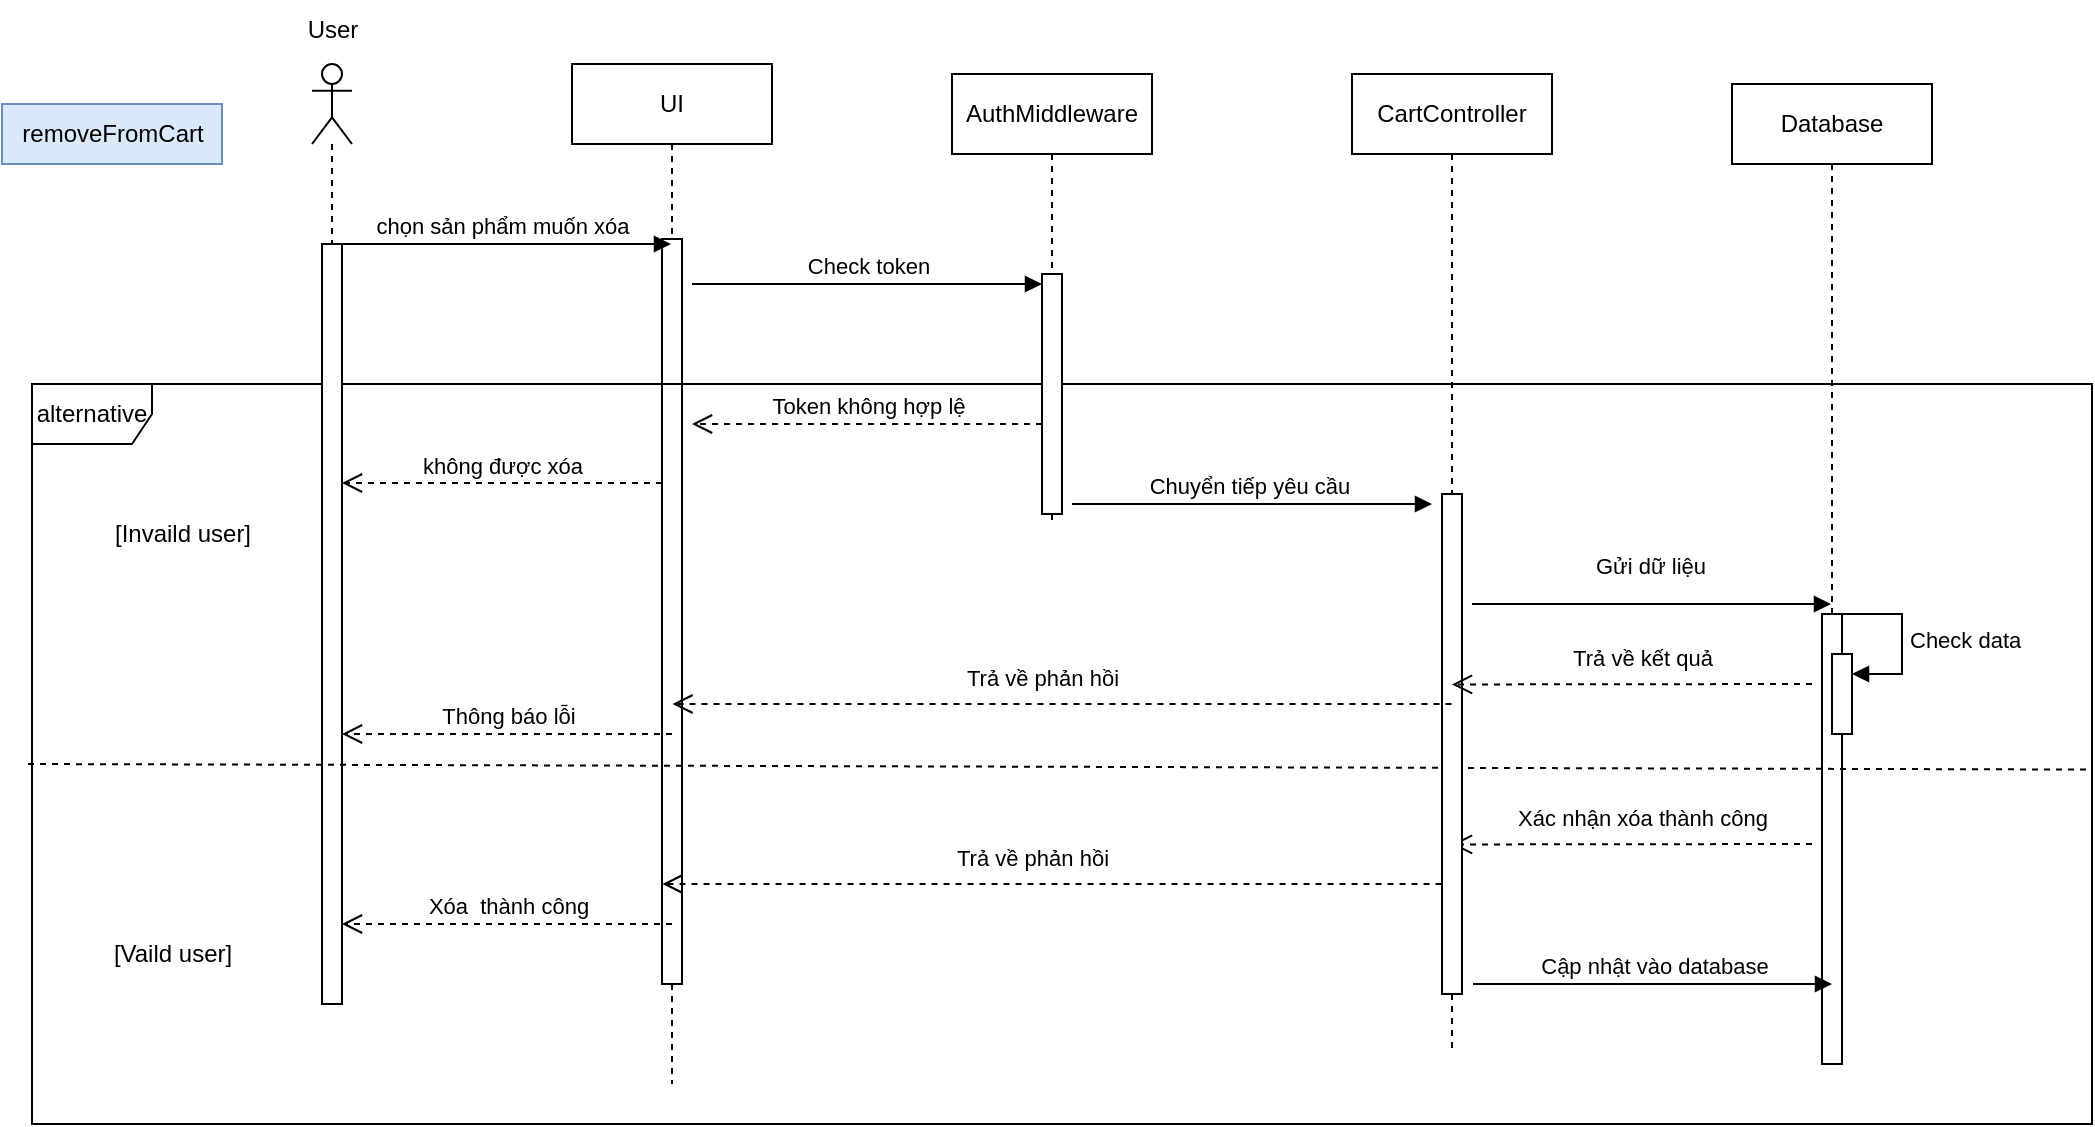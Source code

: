 <mxfile version="24.8.4">
  <diagram name="Trang-1" id="-a8Z6UhnuRNHjZpXbeR-">
    <mxGraphModel dx="1961" dy="526" grid="1" gridSize="10" guides="1" tooltips="1" connect="1" arrows="1" fold="1" page="1" pageScale="1" pageWidth="827" pageHeight="1169" math="0" shadow="0">
      <root>
        <mxCell id="0" />
        <mxCell id="1" parent="0" />
        <mxCell id="4mUNGZykfSJRsMWHa9BW-7" value="removeFromCart" style="text;html=1;align=center;verticalAlign=middle;resizable=0;points=[];autosize=1;strokeColor=#6c8ebf;fillColor=#dae8fc;" parent="1" vertex="1">
          <mxGeometry x="-215" y="110" width="110" height="30" as="geometry" />
        </mxCell>
        <mxCell id="4mUNGZykfSJRsMWHa9BW-8" value="" style="shape=umlLifeline;perimeter=lifelinePerimeter;whiteSpace=wrap;html=1;container=1;dropTarget=0;collapsible=0;recursiveResize=0;outlineConnect=0;portConstraint=eastwest;newEdgeStyle={&quot;curved&quot;:0,&quot;rounded&quot;:0};participant=umlActor;" parent="1" vertex="1">
          <mxGeometry x="-60" y="90" width="20" height="420" as="geometry" />
        </mxCell>
        <mxCell id="4mUNGZykfSJRsMWHa9BW-9" value="UI" style="shape=umlLifeline;perimeter=lifelinePerimeter;whiteSpace=wrap;html=1;container=1;dropTarget=0;collapsible=0;recursiveResize=0;outlineConnect=0;portConstraint=eastwest;newEdgeStyle={&quot;curved&quot;:0,&quot;rounded&quot;:0};" parent="1" vertex="1">
          <mxGeometry x="70" y="90" width="100" height="510" as="geometry" />
        </mxCell>
        <mxCell id="4mUNGZykfSJRsMWHa9BW-16" value="" style="html=1;points=[[0,0,0,0,5],[0,1,0,0,-5],[1,0,0,0,5],[1,1,0,0,-5]];perimeter=orthogonalPerimeter;outlineConnect=0;targetShapes=umlLifeline;portConstraint=eastwest;newEdgeStyle={&quot;curved&quot;:0,&quot;rounded&quot;:0};" parent="4mUNGZykfSJRsMWHa9BW-9" vertex="1">
          <mxGeometry x="45" y="87.5" width="10" height="372.5" as="geometry" />
        </mxCell>
        <mxCell id="4mUNGZykfSJRsMWHa9BW-11" value="Database" style="shape=umlLifeline;perimeter=lifelinePerimeter;whiteSpace=wrap;html=1;container=1;dropTarget=0;collapsible=0;recursiveResize=0;outlineConnect=0;portConstraint=eastwest;newEdgeStyle={&quot;curved&quot;:0,&quot;rounded&quot;:0};" parent="1" vertex="1">
          <mxGeometry x="650" y="100" width="100" height="490" as="geometry" />
        </mxCell>
        <mxCell id="enZPoDcmj9S5zknJX-PJ-5" value="" style="html=1;points=[[0,0,0,0,5],[0,1,0,0,-5],[1,0,0,0,5],[1,1,0,0,-5]];perimeter=orthogonalPerimeter;outlineConnect=0;targetShapes=umlLifeline;portConstraint=eastwest;newEdgeStyle={&quot;curved&quot;:0,&quot;rounded&quot;:0};" parent="4mUNGZykfSJRsMWHa9BW-11" vertex="1">
          <mxGeometry x="45" y="265" width="10" height="225" as="geometry" />
        </mxCell>
        <mxCell id="4mUNGZykfSJRsMWHa9BW-12" value="&lt;div style=&quot;&quot;&gt;chọn sản phẩm muốn xóa&lt;/div&gt;" style="html=1;verticalAlign=bottom;endArrow=block;curved=0;rounded=0;strokeColor=default;align=center;" parent="1" target="4mUNGZykfSJRsMWHa9BW-9" edge="1">
          <mxGeometry x="0.003" width="80" relative="1" as="geometry">
            <mxPoint x="-50" y="180" as="sourcePoint" />
            <mxPoint x="30" y="190" as="targetPoint" />
            <mxPoint as="offset" />
          </mxGeometry>
        </mxCell>
        <mxCell id="4mUNGZykfSJRsMWHa9BW-23" value="alternative" style="shape=umlFrame;whiteSpace=wrap;html=1;pointerEvents=0;" parent="1" vertex="1">
          <mxGeometry x="-200" y="250" width="1030" height="370" as="geometry" />
        </mxCell>
        <mxCell id="4mUNGZykfSJRsMWHa9BW-26" value="[Invaild user]" style="text;html=1;align=center;verticalAlign=middle;resizable=0;points=[];autosize=1;strokeColor=none;fillColor=none;" parent="1" vertex="1">
          <mxGeometry x="-170" y="310" width="90" height="30" as="geometry" />
        </mxCell>
        <mxCell id="4mUNGZykfSJRsMWHa9BW-27" value="[Vaild user]" style="text;html=1;align=center;verticalAlign=middle;resizable=0;points=[];autosize=1;strokeColor=none;fillColor=none;" parent="1" vertex="1">
          <mxGeometry x="-170" y="520" width="80" height="30" as="geometry" />
        </mxCell>
        <mxCell id="4mUNGZykfSJRsMWHa9BW-29" value="Xóa&amp;nbsp; thành công" style="html=1;verticalAlign=bottom;endArrow=open;dashed=1;endSize=8;curved=0;rounded=0;" parent="1" edge="1">
          <mxGeometry relative="1" as="geometry">
            <mxPoint x="120" y="520" as="sourcePoint" />
            <mxPoint x="-45" y="520" as="targetPoint" />
          </mxGeometry>
        </mxCell>
        <mxCell id="enZPoDcmj9S5zknJX-PJ-1" value="không được xóa" style="html=1;verticalAlign=bottom;endArrow=open;dashed=1;endSize=8;curved=0;rounded=0;" parent="1" source="4mUNGZykfSJRsMWHa9BW-16" edge="1">
          <mxGeometry relative="1" as="geometry">
            <mxPoint x="154.5" y="299.5" as="sourcePoint" />
            <mxPoint x="-45" y="299.5" as="targetPoint" />
          </mxGeometry>
        </mxCell>
        <mxCell id="enZPoDcmj9S5zknJX-PJ-8" value="&lt;span class=&quot;hljs-selector-tag&quot;&gt;X&lt;/span&gt;á&lt;span class=&quot;hljs-selector-tag&quot;&gt;c&lt;/span&gt; &lt;span class=&quot;hljs-selector-tag&quot;&gt;nh&lt;/span&gt;ậ&lt;span class=&quot;hljs-selector-tag&quot;&gt;n&lt;/span&gt; &lt;span class=&quot;hljs-selector-tag&quot;&gt;x&lt;/span&gt;ó&lt;span class=&quot;hljs-selector-tag&quot;&gt;a&lt;/span&gt; &lt;span class=&quot;hljs-selector-tag&quot;&gt;th&lt;/span&gt;à&lt;span class=&quot;hljs-selector-tag&quot;&gt;nh&lt;/span&gt; &lt;span class=&quot;hljs-selector-tag&quot;&gt;c&lt;/span&gt;ô&lt;span class=&quot;hljs-selector-tag&quot;&gt;ng&lt;/span&gt;" style="html=1;verticalAlign=bottom;endArrow=open;dashed=1;endSize=8;curved=0;rounded=0;" parent="1" edge="1">
          <mxGeometry x="-0.067" y="-4" relative="1" as="geometry">
            <mxPoint x="690" y="480" as="sourcePoint" />
            <mxPoint x="510" y="480.23" as="targetPoint" />
            <mxPoint x="-1" as="offset" />
          </mxGeometry>
        </mxCell>
        <mxCell id="enZPoDcmj9S5zknJX-PJ-9" value="" style="html=1;points=[[0,0,0,0,5],[0,1,0,0,-5],[1,0,0,0,5],[1,1,0,0,-5]];perimeter=orthogonalPerimeter;outlineConnect=0;targetShapes=umlLifeline;portConstraint=eastwest;newEdgeStyle={&quot;curved&quot;:0,&quot;rounded&quot;:0};" parent="1" vertex="1">
          <mxGeometry x="-55" y="180" width="10" height="380" as="geometry" />
        </mxCell>
        <mxCell id="enZPoDcmj9S5zknJX-PJ-10" value="" style="endArrow=none;dashed=1;html=1;rounded=0;exitX=-0.002;exitY=0.506;exitDx=0;exitDy=0;exitPerimeter=0;entryX=0.996;entryY=0.396;entryDx=0;entryDy=0;entryPerimeter=0;" parent="1" edge="1">
          <mxGeometry width="50" height="50" relative="1" as="geometry">
            <mxPoint x="-202.0" y="440.0" as="sourcePoint" />
            <mxPoint x="827.1" y="442.78" as="targetPoint" />
          </mxGeometry>
        </mxCell>
        <mxCell id="HFi5EjZitsS3R7-4-ney-1" value="Check token" style="html=1;verticalAlign=bottom;endArrow=block;curved=0;rounded=0;" parent="1" edge="1">
          <mxGeometry width="80" relative="1" as="geometry">
            <mxPoint x="130" y="200" as="sourcePoint" />
            <mxPoint x="305" y="200" as="targetPoint" />
          </mxGeometry>
        </mxCell>
        <mxCell id="HFi5EjZitsS3R7-4-ney-2" value="Token không hợp lệ" style="html=1;verticalAlign=bottom;endArrow=open;dashed=1;endSize=8;curved=0;rounded=0;" parent="1" edge="1">
          <mxGeometry relative="1" as="geometry">
            <mxPoint x="305" y="270" as="sourcePoint" />
            <mxPoint x="130" y="270" as="targetPoint" />
          </mxGeometry>
        </mxCell>
        <mxCell id="__19vXfUVPWas-dRL_L8-2" value="Trả về phản hồi" style="html=1;verticalAlign=bottom;endArrow=open;dashed=1;endSize=8;curved=0;rounded=0;" parent="1" edge="1">
          <mxGeometry x="0.05" y="-4" relative="1" as="geometry">
            <mxPoint x="504.75" y="500.0" as="sourcePoint" />
            <mxPoint x="115.252" y="500" as="targetPoint" />
            <mxPoint as="offset" />
          </mxGeometry>
        </mxCell>
        <mxCell id="LwlhWjC0HHJAO8HIsf-f-1" value="User" style="text;html=1;align=center;verticalAlign=middle;resizable=0;points=[];autosize=1;strokeColor=none;fillColor=none;" parent="1" vertex="1">
          <mxGeometry x="-75" y="58" width="50" height="30" as="geometry" />
        </mxCell>
        <mxCell id="LwlhWjC0HHJAO8HIsf-f-2" value="Chuyển tiếp yêu cầu&amp;nbsp;" style="html=1;verticalAlign=bottom;endArrow=block;curved=0;rounded=0;" parent="1" edge="1">
          <mxGeometry width="80" relative="1" as="geometry">
            <mxPoint x="320" y="310" as="sourcePoint" />
            <mxPoint x="500" y="310" as="targetPoint" />
          </mxGeometry>
        </mxCell>
        <mxCell id="LwlhWjC0HHJAO8HIsf-f-3" value="AuthMiddleware" style="shape=umlLifeline;perimeter=lifelinePerimeter;whiteSpace=wrap;html=1;container=1;dropTarget=0;collapsible=0;recursiveResize=0;outlineConnect=0;portConstraint=eastwest;newEdgeStyle={&quot;curved&quot;:0,&quot;rounded&quot;:0};" parent="1" vertex="1">
          <mxGeometry x="260" y="95" width="100" height="225" as="geometry" />
        </mxCell>
        <mxCell id="LwlhWjC0HHJAO8HIsf-f-4" value="" style="html=1;points=[[0,0,0,0,5],[0,1,0,0,-5],[1,0,0,0,5],[1,1,0,0,-5]];perimeter=orthogonalPerimeter;outlineConnect=0;targetShapes=umlLifeline;portConstraint=eastwest;newEdgeStyle={&quot;curved&quot;:0,&quot;rounded&quot;:0};" parent="LwlhWjC0HHJAO8HIsf-f-3" vertex="1">
          <mxGeometry x="45" y="100" width="10" height="120" as="geometry" />
        </mxCell>
        <mxCell id="LwlhWjC0HHJAO8HIsf-f-15" value="CartController" style="shape=umlLifeline;perimeter=lifelinePerimeter;whiteSpace=wrap;html=1;container=1;dropTarget=0;collapsible=0;recursiveResize=0;outlineConnect=0;portConstraint=eastwest;newEdgeStyle={&quot;curved&quot;:0,&quot;rounded&quot;:0};" parent="1" vertex="1">
          <mxGeometry x="460" y="95" width="100" height="490" as="geometry" />
        </mxCell>
        <mxCell id="LwlhWjC0HHJAO8HIsf-f-16" value="" style="html=1;points=[[0,0,0,0,5],[0,1,0,0,-5],[1,0,0,0,5],[1,1,0,0,-5]];perimeter=orthogonalPerimeter;outlineConnect=0;targetShapes=umlLifeline;portConstraint=eastwest;newEdgeStyle={&quot;curved&quot;:0,&quot;rounded&quot;:0};" parent="LwlhWjC0HHJAO8HIsf-f-15" vertex="1">
          <mxGeometry x="45" y="210" width="10" height="250" as="geometry" />
        </mxCell>
        <mxCell id="LwlhWjC0HHJAO8HIsf-f-17" value="Gửi dữ liệu" style="html=1;verticalAlign=bottom;endArrow=block;curved=0;rounded=0;" parent="1" target="4mUNGZykfSJRsMWHa9BW-11" edge="1">
          <mxGeometry x="0.003" y="10" width="80" relative="1" as="geometry">
            <mxPoint x="520" y="360" as="sourcePoint" />
            <mxPoint x="520" y="349.23" as="targetPoint" />
            <mxPoint x="-1" as="offset" />
          </mxGeometry>
        </mxCell>
        <mxCell id="LwlhWjC0HHJAO8HIsf-f-20" value="" style="html=1;points=[[0,0,0,0,5],[0,1,0,0,-5],[1,0,0,0,5],[1,1,0,0,-5]];perimeter=orthogonalPerimeter;outlineConnect=0;targetShapes=umlLifeline;portConstraint=eastwest;newEdgeStyle={&quot;curved&quot;:0,&quot;rounded&quot;:0};" parent="1" vertex="1">
          <mxGeometry x="700" y="385" width="10" height="40" as="geometry" />
        </mxCell>
        <mxCell id="LwlhWjC0HHJAO8HIsf-f-21" value="Check data" style="html=1;align=left;spacingLeft=2;endArrow=block;rounded=0;edgeStyle=orthogonalEdgeStyle;curved=0;rounded=0;" parent="1" target="LwlhWjC0HHJAO8HIsf-f-20" edge="1">
          <mxGeometry relative="1" as="geometry">
            <mxPoint x="705" y="365" as="sourcePoint" />
            <Array as="points">
              <mxPoint x="735" y="395" />
            </Array>
          </mxGeometry>
        </mxCell>
        <mxCell id="LwlhWjC0HHJAO8HIsf-f-23" value="Cập nhật vào database" style="html=1;verticalAlign=bottom;endArrow=block;curved=0;rounded=0;" parent="1" edge="1">
          <mxGeometry width="80" relative="1" as="geometry">
            <mxPoint x="520.5" y="550" as="sourcePoint" />
            <mxPoint x="700.0" y="550" as="targetPoint" />
          </mxGeometry>
        </mxCell>
        <mxCell id="8XEmSdcpxNTJJj2FMhU6-2" value="Trả về kết quả" style="html=1;verticalAlign=bottom;endArrow=open;dashed=1;endSize=8;curved=0;rounded=0;" parent="1" edge="1">
          <mxGeometry x="-0.067" y="-4" relative="1" as="geometry">
            <mxPoint x="690" y="400" as="sourcePoint" />
            <mxPoint x="510" y="400.23" as="targetPoint" />
            <mxPoint x="-1" as="offset" />
          </mxGeometry>
        </mxCell>
        <mxCell id="8XEmSdcpxNTJJj2FMhU6-3" value="Trả về phản hồi" style="html=1;verticalAlign=bottom;endArrow=open;dashed=1;endSize=8;curved=0;rounded=0;" parent="1" edge="1">
          <mxGeometry x="0.05" y="-4" relative="1" as="geometry">
            <mxPoint x="509.75" y="410.0" as="sourcePoint" />
            <mxPoint x="120.252" y="410" as="targetPoint" />
            <mxPoint as="offset" />
          </mxGeometry>
        </mxCell>
        <mxCell id="8XEmSdcpxNTJJj2FMhU6-4" value="Thông báo lỗi" style="html=1;verticalAlign=bottom;endArrow=open;dashed=1;endSize=8;curved=0;rounded=0;" parent="1" edge="1">
          <mxGeometry relative="1" as="geometry">
            <mxPoint x="120" y="425" as="sourcePoint" />
            <mxPoint x="-45" y="425" as="targetPoint" />
          </mxGeometry>
        </mxCell>
      </root>
    </mxGraphModel>
  </diagram>
</mxfile>
